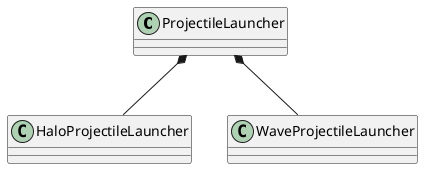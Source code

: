@startuml ProjectileLauncher
ProjectileLauncher*--HaloProjectileLauncher
ProjectileLauncher*--WaveProjectileLauncher

@enduml